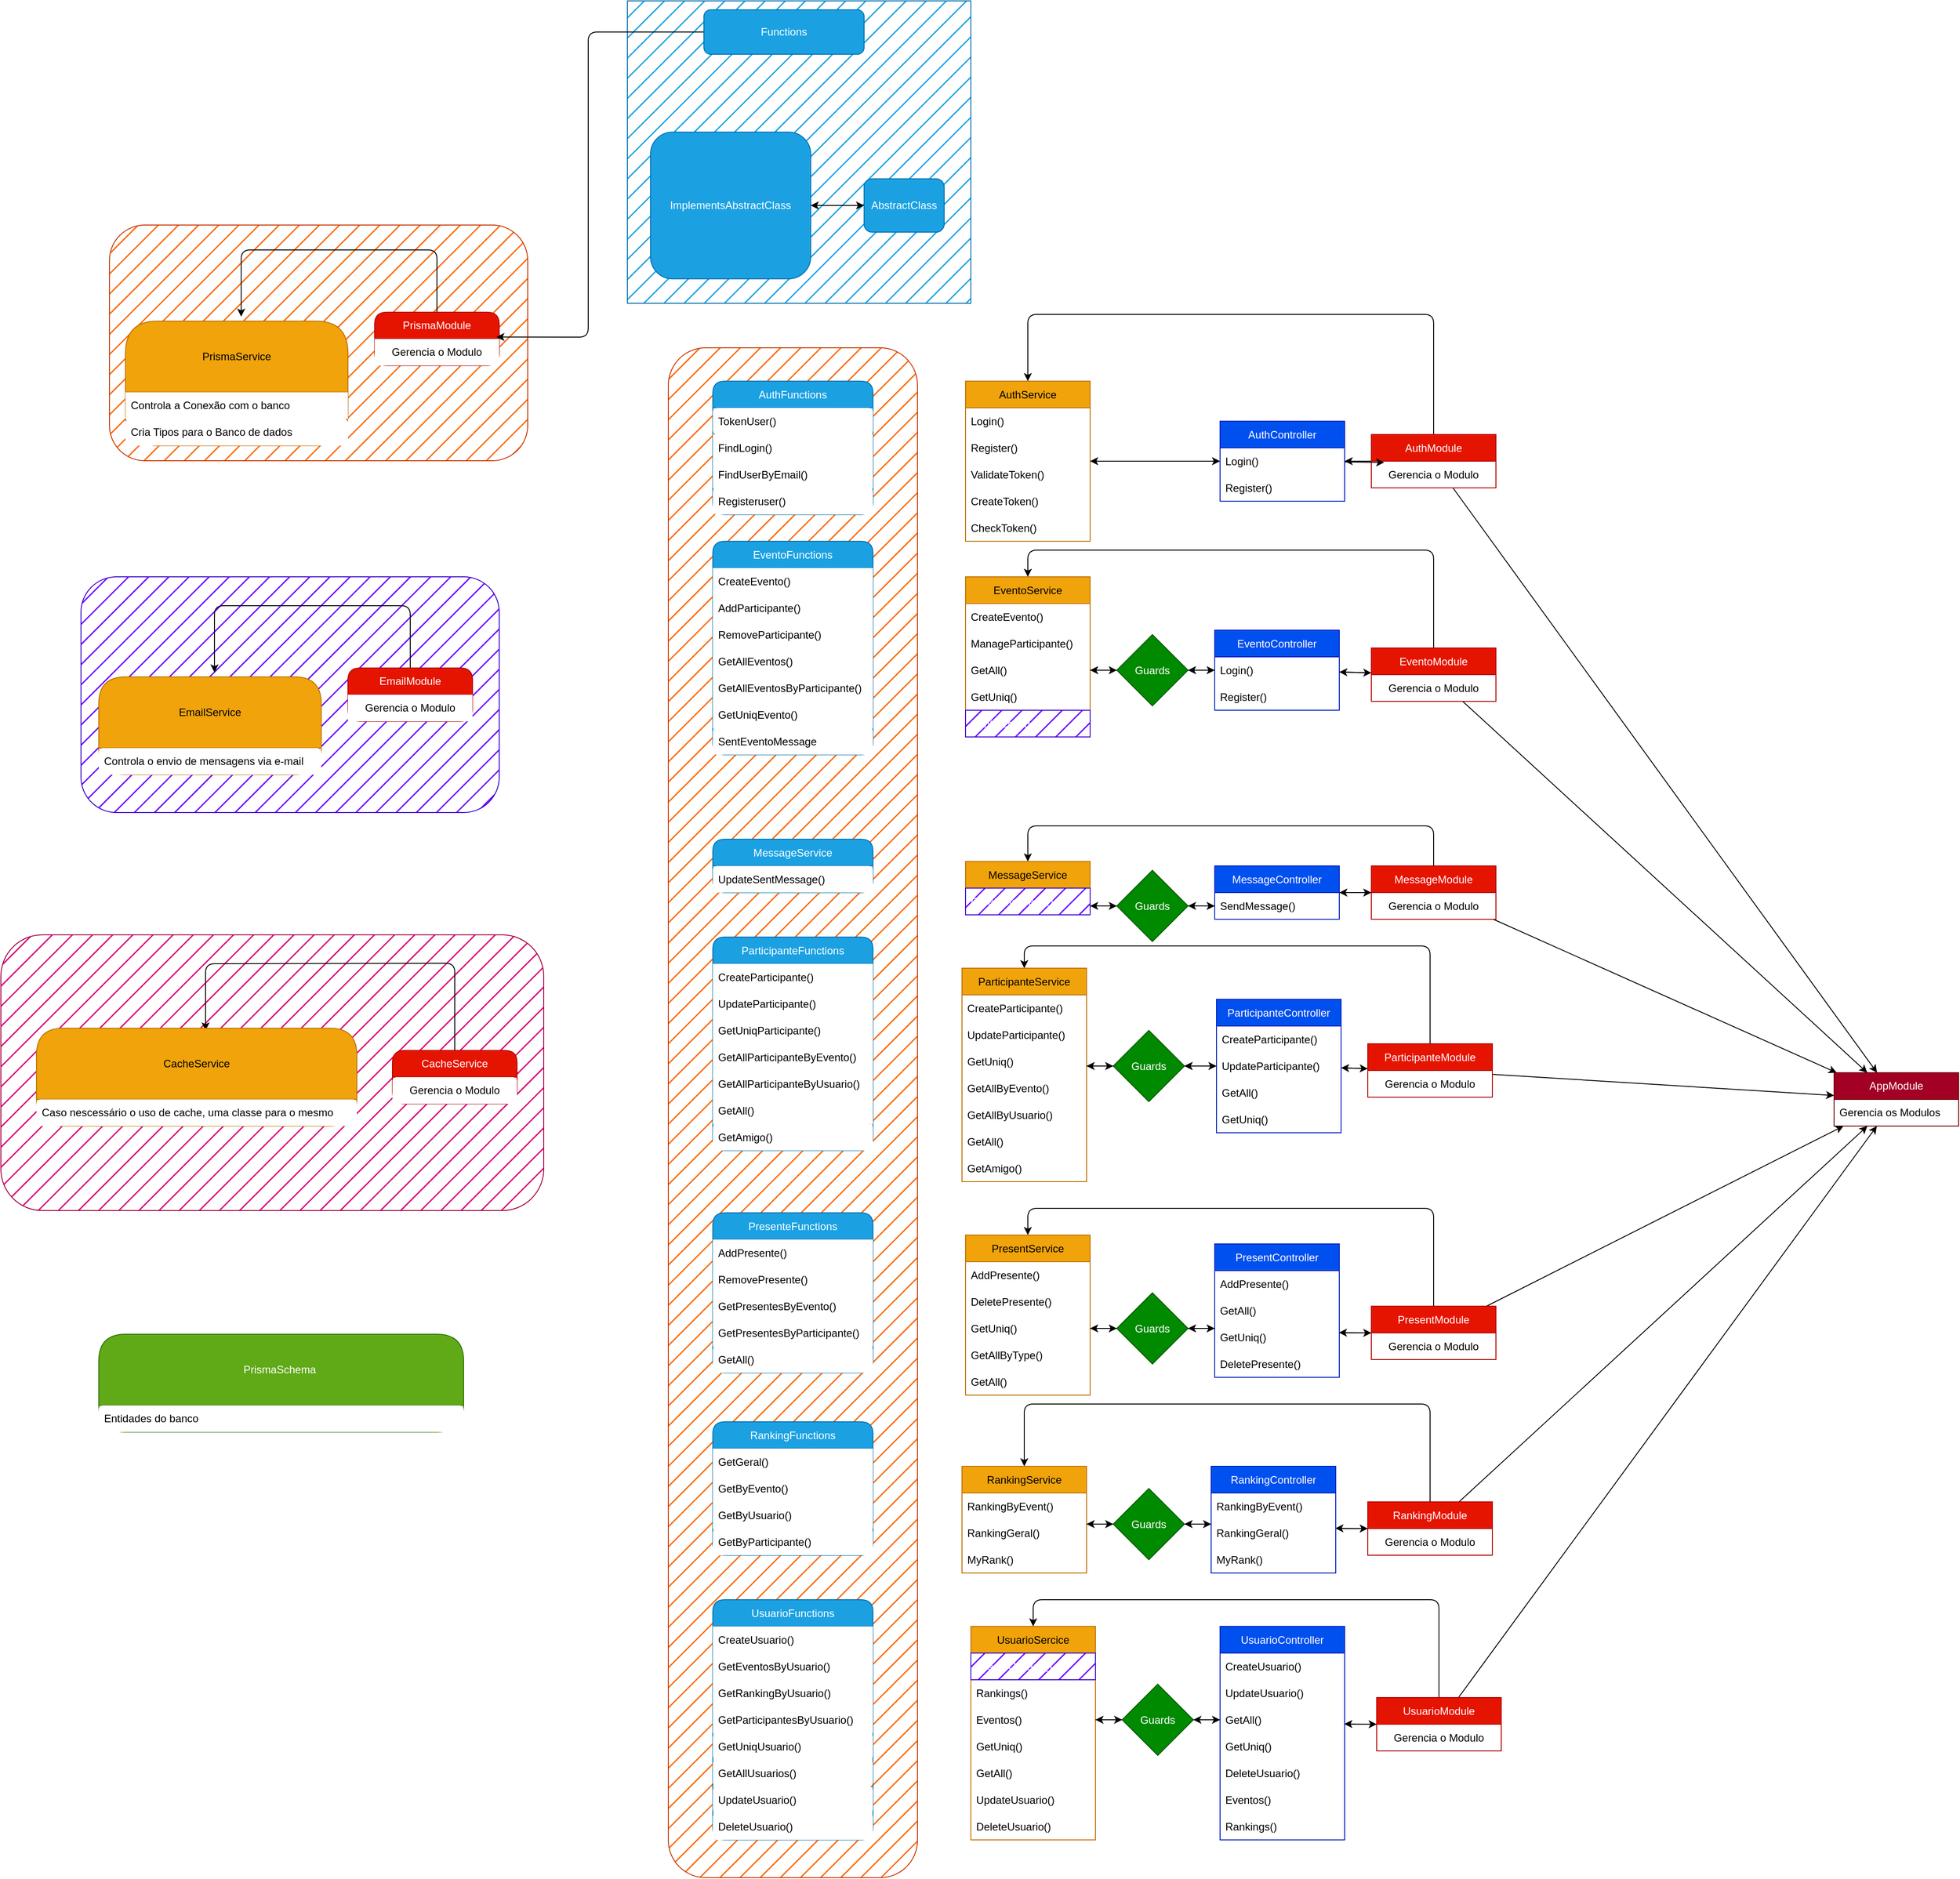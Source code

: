 <mxfile>
    <diagram id="bam6ldP7S8YxgD7mvrWT" name="Página-1">
        <mxGraphModel dx="4101" dy="2060" grid="1" gridSize="10" guides="1" tooltips="1" connect="1" arrows="1" fold="1" page="1" pageScale="1" pageWidth="827" pageHeight="1169" math="0" shadow="0">
            <root>
                <mxCell id="0"/>
                <mxCell id="1" parent="0"/>
                <mxCell id="353" value="" style="rounded=0;whiteSpace=wrap;html=1;fillStyle=hatch;fillColor=#1ba1e2;fontColor=#ffffff;strokeColor=#006EAF;" vertex="1" parent="1">
                    <mxGeometry x="-66" y="200" width="386" height="340" as="geometry"/>
                </mxCell>
                <mxCell id="333" value="" style="rounded=1;whiteSpace=wrap;html=1;fillStyle=hatch;fillColor=#fa6800;fontColor=#000000;strokeColor=#C73500;" vertex="1" parent="1">
                    <mxGeometry x="-648" y="452" width="470" height="265" as="geometry"/>
                </mxCell>
                <mxCell id="332" value="" style="rounded=1;whiteSpace=wrap;html=1;fillStyle=hatch;fillColor=#6a00ff;fontColor=#ffffff;strokeColor=#3700CC;" vertex="1" parent="1">
                    <mxGeometry x="-680" y="847.5" width="470" height="265" as="geometry"/>
                </mxCell>
                <mxCell id="4" value="AppModule" style="swimlane;fontStyle=0;childLayout=stackLayout;horizontal=1;startSize=30;horizontalStack=0;resizeParent=1;resizeParentMax=0;resizeLast=0;collapsible=1;marginBottom=0;whiteSpace=wrap;html=1;fillColor=#a20025;fontColor=#ffffff;strokeColor=#6F0000;" vertex="1" parent="1">
                    <mxGeometry x="1290" y="1405" width="140" height="60" as="geometry"/>
                </mxCell>
                <mxCell id="5" value="Gerencia os Modulos" style="text;strokeColor=none;fillColor=none;align=left;verticalAlign=middle;spacingLeft=4;spacingRight=4;overflow=hidden;points=[[0,0.5],[1,0.5]];portConstraint=eastwest;rotatable=0;whiteSpace=wrap;html=1;" vertex="1" parent="4">
                    <mxGeometry y="30" width="140" height="30" as="geometry"/>
                </mxCell>
                <mxCell id="66" style="edgeStyle=none;html=1;" edge="1" parent="1" source="8" target="20">
                    <mxGeometry relative="1" as="geometry"/>
                </mxCell>
                <mxCell id="68" style="edgeStyle=none;html=1;entryX=0.5;entryY=0;entryDx=0;entryDy=0;" edge="1" parent="1" source="8" target="12">
                    <mxGeometry relative="1" as="geometry">
                        <Array as="points">
                            <mxPoint x="840" y="552.5"/>
                            <mxPoint x="384" y="552.5"/>
                        </Array>
                    </mxGeometry>
                </mxCell>
                <mxCell id="350" style="edgeStyle=none;html=1;" edge="1" parent="1" source="8" target="4">
                    <mxGeometry relative="1" as="geometry"/>
                </mxCell>
                <mxCell id="8" value="AuthModule" style="swimlane;fontStyle=0;childLayout=stackLayout;horizontal=1;startSize=30;horizontalStack=0;resizeParent=1;resizeParentMax=0;resizeLast=0;collapsible=1;marginBottom=0;whiteSpace=wrap;html=1;fillColor=#e51400;fontColor=#ffffff;strokeColor=#B20000;" vertex="1" parent="1">
                    <mxGeometry x="770" y="687.5" width="140" height="60" as="geometry"/>
                </mxCell>
                <mxCell id="10" value="Gerencia o Modulo" style="text;strokeColor=none;fillColor=none;align=center;verticalAlign=middle;spacingLeft=4;spacingRight=4;overflow=hidden;points=[[0,0.5],[1,0.5]];portConstraint=eastwest;rotatable=0;whiteSpace=wrap;html=1;" vertex="1" parent="8">
                    <mxGeometry y="30" width="140" height="30" as="geometry"/>
                </mxCell>
                <mxCell id="125" style="edgeStyle=none;html=1;" edge="1" parent="1" source="12" target="19">
                    <mxGeometry relative="1" as="geometry"/>
                </mxCell>
                <mxCell id="12" value="AuthService" style="swimlane;fontStyle=0;childLayout=stackLayout;horizontal=1;startSize=30;horizontalStack=0;resizeParent=1;resizeParentMax=0;resizeLast=0;collapsible=1;marginBottom=0;whiteSpace=wrap;html=1;fillColor=#f0a30a;fontColor=#000000;strokeColor=#BD7000;" vertex="1" parent="1">
                    <mxGeometry x="314" y="627.5" width="140" height="180" as="geometry"/>
                </mxCell>
                <mxCell id="13" value="Login()" style="text;strokeColor=none;fillColor=none;align=left;verticalAlign=middle;spacingLeft=4;spacingRight=4;overflow=hidden;points=[[0,0.5],[1,0.5]];portConstraint=eastwest;rotatable=0;whiteSpace=wrap;html=1;" vertex="1" parent="12">
                    <mxGeometry y="30" width="140" height="30" as="geometry"/>
                </mxCell>
                <mxCell id="14" value="Register()" style="text;strokeColor=none;fillColor=none;align=left;verticalAlign=middle;spacingLeft=4;spacingRight=4;overflow=hidden;points=[[0,0.5],[1,0.5]];portConstraint=eastwest;rotatable=0;whiteSpace=wrap;html=1;" vertex="1" parent="12">
                    <mxGeometry y="60" width="140" height="30" as="geometry"/>
                </mxCell>
                <mxCell id="32" value="ValidateToken()" style="text;strokeColor=none;fillColor=none;align=left;verticalAlign=middle;spacingLeft=4;spacingRight=4;overflow=hidden;points=[[0,0.5],[1,0.5]];portConstraint=eastwest;rotatable=0;whiteSpace=wrap;html=1;" vertex="1" parent="12">
                    <mxGeometry y="90" width="140" height="30" as="geometry"/>
                </mxCell>
                <mxCell id="33" value="CreateToken()" style="text;strokeColor=none;fillColor=none;align=left;verticalAlign=middle;spacingLeft=4;spacingRight=4;overflow=hidden;points=[[0,0.5],[1,0.5]];portConstraint=eastwest;rotatable=0;whiteSpace=wrap;html=1;" vertex="1" parent="12">
                    <mxGeometry y="120" width="140" height="30" as="geometry"/>
                </mxCell>
                <mxCell id="15" value="CheckToken()" style="text;strokeColor=none;fillColor=none;align=left;verticalAlign=middle;spacingLeft=4;spacingRight=4;overflow=hidden;points=[[0,0.5],[1,0.5]];portConstraint=eastwest;rotatable=0;whiteSpace=wrap;html=1;" vertex="1" parent="12">
                    <mxGeometry y="150" width="140" height="30" as="geometry"/>
                </mxCell>
                <mxCell id="124" style="edgeStyle=none;html=1;" edge="1" parent="1" source="19" target="12">
                    <mxGeometry relative="1" as="geometry"/>
                </mxCell>
                <mxCell id="19" value="AuthController" style="swimlane;fontStyle=0;childLayout=stackLayout;horizontal=1;startSize=30;horizontalStack=0;resizeParent=1;resizeParentMax=0;resizeLast=0;collapsible=1;marginBottom=0;whiteSpace=wrap;html=1;fillColor=#0050ef;fontColor=#ffffff;strokeColor=#001DBC;" vertex="1" parent="1">
                    <mxGeometry x="600" y="672.5" width="140" height="90" as="geometry"/>
                </mxCell>
                <mxCell id="20" value="Login()" style="text;strokeColor=none;fillColor=none;align=left;verticalAlign=middle;spacingLeft=4;spacingRight=4;overflow=hidden;points=[[0,0.5],[1,0.5]];portConstraint=eastwest;rotatable=0;whiteSpace=wrap;html=1;" vertex="1" parent="19">
                    <mxGeometry y="30" width="140" height="30" as="geometry"/>
                </mxCell>
                <mxCell id="21" value="Register()" style="text;strokeColor=none;fillColor=none;align=left;verticalAlign=middle;spacingLeft=4;spacingRight=4;overflow=hidden;points=[[0,0.5],[1,0.5]];portConstraint=eastwest;rotatable=0;whiteSpace=wrap;html=1;" vertex="1" parent="19">
                    <mxGeometry y="60" width="140" height="30" as="geometry"/>
                </mxCell>
                <mxCell id="70" style="edgeStyle=none;html=1;entryX=0.5;entryY=0;entryDx=0;entryDy=0;" edge="1" parent="1" source="41" target="43">
                    <mxGeometry relative="1" as="geometry">
                        <Array as="points">
                            <mxPoint x="840" y="817.5"/>
                            <mxPoint x="640" y="817.5"/>
                            <mxPoint x="384" y="817.5"/>
                        </Array>
                    </mxGeometry>
                </mxCell>
                <mxCell id="103" style="edgeStyle=none;html=1;" edge="1" parent="1" source="41" target="49">
                    <mxGeometry relative="1" as="geometry"/>
                </mxCell>
                <mxCell id="349" style="edgeStyle=none;html=1;" edge="1" parent="1" source="41" target="4">
                    <mxGeometry relative="1" as="geometry"/>
                </mxCell>
                <mxCell id="41" value="EventoModule" style="swimlane;fontStyle=0;childLayout=stackLayout;horizontal=1;startSize=30;horizontalStack=0;resizeParent=1;resizeParentMax=0;resizeLast=0;collapsible=1;marginBottom=0;whiteSpace=wrap;html=1;fillColor=#e51400;fontColor=#ffffff;strokeColor=#B20000;" vertex="1" parent="1">
                    <mxGeometry x="770" y="927.5" width="140" height="60" as="geometry"/>
                </mxCell>
                <mxCell id="42" value="Gerencia o Modulo" style="text;strokeColor=none;fillColor=none;align=center;verticalAlign=middle;spacingLeft=4;spacingRight=4;overflow=hidden;points=[[0,0.5],[1,0.5]];portConstraint=eastwest;rotatable=0;whiteSpace=wrap;html=1;" vertex="1" parent="41">
                    <mxGeometry y="30" width="140" height="30" as="geometry"/>
                </mxCell>
                <mxCell id="43" value="EventoService" style="swimlane;fontStyle=0;childLayout=stackLayout;horizontal=1;startSize=30;horizontalStack=0;resizeParent=1;resizeParentMax=0;resizeLast=0;collapsible=1;marginBottom=0;whiteSpace=wrap;html=1;fillColor=#f0a30a;fontColor=#000000;strokeColor=#BD7000;" vertex="1" parent="1">
                    <mxGeometry x="314" y="847.5" width="140" height="180" as="geometry"/>
                </mxCell>
                <mxCell id="44" value="CreateEvento()" style="text;strokeColor=none;fillColor=none;align=left;verticalAlign=middle;spacingLeft=4;spacingRight=4;overflow=hidden;points=[[0,0.5],[1,0.5]];portConstraint=eastwest;rotatable=0;whiteSpace=wrap;html=1;" vertex="1" parent="43">
                    <mxGeometry y="30" width="140" height="30" as="geometry"/>
                </mxCell>
                <mxCell id="45" value="ManageParticipante()" style="text;strokeColor=none;fillColor=none;align=left;verticalAlign=middle;spacingLeft=4;spacingRight=4;overflow=hidden;points=[[0,0.5],[1,0.5]];portConstraint=eastwest;rotatable=0;whiteSpace=wrap;html=1;" vertex="1" parent="43">
                    <mxGeometry y="60" width="140" height="30" as="geometry"/>
                </mxCell>
                <mxCell id="129" value="GetAll()" style="text;strokeColor=none;fillColor=none;align=left;verticalAlign=middle;spacingLeft=4;spacingRight=4;overflow=hidden;points=[[0,0.5],[1,0.5]];portConstraint=eastwest;rotatable=0;whiteSpace=wrap;html=1;" vertex="1" parent="43">
                    <mxGeometry y="90" width="140" height="30" as="geometry"/>
                </mxCell>
                <mxCell id="128" value="GetUniq()" style="text;strokeColor=none;fillColor=none;align=left;verticalAlign=middle;spacingLeft=4;spacingRight=4;overflow=hidden;points=[[0,0.5],[1,0.5]];portConstraint=eastwest;rotatable=0;whiteSpace=wrap;html=1;" vertex="1" parent="43">
                    <mxGeometry y="120" width="140" height="30" as="geometry"/>
                </mxCell>
                <mxCell id="47" value="SentMessage()" style="text;strokeColor=#3700CC;fillColor=#6a00ff;align=left;verticalAlign=middle;spacingLeft=4;spacingRight=4;overflow=hidden;points=[[0,0.5],[1,0.5]];portConstraint=eastwest;rotatable=0;whiteSpace=wrap;html=1;fontColor=#ffffff;fillStyle=hatch;" vertex="1" parent="43">
                    <mxGeometry y="150" width="140" height="30" as="geometry"/>
                </mxCell>
                <mxCell id="49" value="EventoController" style="swimlane;fontStyle=0;childLayout=stackLayout;horizontal=1;startSize=30;horizontalStack=0;resizeParent=1;resizeParentMax=0;resizeLast=0;collapsible=1;marginBottom=0;whiteSpace=wrap;html=1;fillColor=#0050ef;fontColor=#ffffff;strokeColor=#001DBC;" vertex="1" parent="1">
                    <mxGeometry x="594" y="907.5" width="140" height="90" as="geometry"/>
                </mxCell>
                <mxCell id="50" value="Login()" style="text;strokeColor=none;fillColor=none;align=left;verticalAlign=middle;spacingLeft=4;spacingRight=4;overflow=hidden;points=[[0,0.5],[1,0.5]];portConstraint=eastwest;rotatable=0;whiteSpace=wrap;html=1;" vertex="1" parent="49">
                    <mxGeometry y="30" width="140" height="30" as="geometry"/>
                </mxCell>
                <mxCell id="51" value="Register()" style="text;strokeColor=none;fillColor=none;align=left;verticalAlign=middle;spacingLeft=4;spacingRight=4;overflow=hidden;points=[[0,0.5],[1,0.5]];portConstraint=eastwest;rotatable=0;whiteSpace=wrap;html=1;" vertex="1" parent="49">
                    <mxGeometry y="60" width="140" height="30" as="geometry"/>
                </mxCell>
                <mxCell id="60" style="edgeStyle=none;html=1;entryX=0;entryY=0.5;entryDx=0;entryDy=0;" edge="1" parent="1" source="55" target="50">
                    <mxGeometry relative="1" as="geometry"/>
                </mxCell>
                <mxCell id="62" style="edgeStyle=none;html=1;" edge="1" parent="1" source="55">
                    <mxGeometry relative="1" as="geometry">
                        <mxPoint x="454.0" y="952.5" as="targetPoint"/>
                    </mxGeometry>
                </mxCell>
                <mxCell id="55" value="Guards" style="rhombus;whiteSpace=wrap;html=1;fillColor=#008a00;fontColor=#ffffff;strokeColor=#005700;" vertex="1" parent="1">
                    <mxGeometry x="484" y="912.5" width="80" height="80" as="geometry"/>
                </mxCell>
                <mxCell id="56" style="edgeStyle=none;html=1;exitX=0;exitY=0.5;exitDx=0;exitDy=0;" edge="1" parent="1" source="50" target="55">
                    <mxGeometry relative="1" as="geometry"/>
                </mxCell>
                <mxCell id="61" style="edgeStyle=none;html=1;" edge="1" parent="1" target="55">
                    <mxGeometry relative="1" as="geometry">
                        <mxPoint x="454.0" y="952.5" as="sourcePoint"/>
                    </mxGeometry>
                </mxCell>
                <mxCell id="67" style="edgeStyle=none;html=1;entryX=0.103;entryY=0.048;entryDx=0;entryDy=0;entryPerimeter=0;" edge="1" parent="1" source="20" target="10">
                    <mxGeometry relative="1" as="geometry"/>
                </mxCell>
                <mxCell id="85" style="edgeStyle=none;html=1;entryX=0.5;entryY=0;entryDx=0;entryDy=0;" edge="1" parent="1" source="86" target="88">
                    <mxGeometry relative="1" as="geometry">
                        <Array as="points">
                            <mxPoint x="840" y="1127.5"/>
                            <mxPoint x="384" y="1127.5"/>
                        </Array>
                    </mxGeometry>
                </mxCell>
                <mxCell id="104" style="edgeStyle=none;html=1;" edge="1" parent="1" source="86" target="93">
                    <mxGeometry relative="1" as="geometry"/>
                </mxCell>
                <mxCell id="343" style="edgeStyle=none;html=1;" edge="1" parent="1" source="86" target="4">
                    <mxGeometry relative="1" as="geometry"/>
                </mxCell>
                <mxCell id="86" value="MessageModule" style="swimlane;fontStyle=0;childLayout=stackLayout;horizontal=1;startSize=30;horizontalStack=0;resizeParent=1;resizeParentMax=0;resizeLast=0;collapsible=1;marginBottom=0;whiteSpace=wrap;html=1;fillColor=#e51400;fontColor=#ffffff;strokeColor=#B20000;" vertex="1" parent="1">
                    <mxGeometry x="770" y="1172.5" width="140" height="60" as="geometry"/>
                </mxCell>
                <mxCell id="87" value="Gerencia o Modulo" style="text;strokeColor=none;fillColor=none;align=center;verticalAlign=middle;spacingLeft=4;spacingRight=4;overflow=hidden;points=[[0,0.5],[1,0.5]];portConstraint=eastwest;rotatable=0;whiteSpace=wrap;html=1;" vertex="1" parent="86">
                    <mxGeometry y="30" width="140" height="30" as="geometry"/>
                </mxCell>
                <mxCell id="88" value="MessageService" style="swimlane;fontStyle=0;childLayout=stackLayout;horizontal=1;startSize=30;horizontalStack=0;resizeParent=1;resizeParentMax=0;resizeLast=0;collapsible=1;marginBottom=0;whiteSpace=wrap;html=1;fillColor=#f0a30a;fontColor=#000000;strokeColor=#BD7000;" vertex="1" parent="1">
                    <mxGeometry x="314" y="1167.5" width="140" height="60" as="geometry"/>
                </mxCell>
                <mxCell id="89" value="CreateMessage()" style="text;strokeColor=#3700CC;fillColor=#6a00ff;align=left;verticalAlign=middle;spacingLeft=4;spacingRight=4;overflow=hidden;points=[[0,0.5],[1,0.5]];portConstraint=eastwest;rotatable=0;whiteSpace=wrap;html=1;fontColor=#ffffff;fillStyle=hatch;" vertex="1" parent="88">
                    <mxGeometry y="30" width="140" height="30" as="geometry"/>
                </mxCell>
                <mxCell id="105" style="edgeStyle=none;html=1;" edge="1" parent="1" source="93" target="86">
                    <mxGeometry relative="1" as="geometry"/>
                </mxCell>
                <mxCell id="93" value="MessageController" style="swimlane;fontStyle=0;childLayout=stackLayout;horizontal=1;startSize=30;horizontalStack=0;resizeParent=1;resizeParentMax=0;resizeLast=0;collapsible=1;marginBottom=0;whiteSpace=wrap;html=1;fillColor=#0050ef;fontColor=#ffffff;strokeColor=#001DBC;" vertex="1" parent="1">
                    <mxGeometry x="594" y="1172.5" width="140" height="60" as="geometry"/>
                </mxCell>
                <mxCell id="94" value="SendMessage()" style="text;strokeColor=none;fillColor=none;align=left;verticalAlign=middle;spacingLeft=4;spacingRight=4;overflow=hidden;points=[[0,0.5],[1,0.5]];portConstraint=eastwest;rotatable=0;whiteSpace=wrap;html=1;" vertex="1" parent="93">
                    <mxGeometry y="30" width="140" height="30" as="geometry"/>
                </mxCell>
                <mxCell id="96" style="edgeStyle=none;html=1;entryX=0;entryY=0.5;entryDx=0;entryDy=0;" edge="1" parent="1" source="98" target="94">
                    <mxGeometry relative="1" as="geometry"/>
                </mxCell>
                <mxCell id="97" style="edgeStyle=none;html=1;" edge="1" parent="1" source="98">
                    <mxGeometry relative="1" as="geometry">
                        <mxPoint x="454.0" y="1217.5" as="targetPoint"/>
                    </mxGeometry>
                </mxCell>
                <mxCell id="98" value="Guards" style="rhombus;whiteSpace=wrap;html=1;fillColor=#008a00;fontColor=#ffffff;strokeColor=#005700;" vertex="1" parent="1">
                    <mxGeometry x="484" y="1177.5" width="80" height="80" as="geometry"/>
                </mxCell>
                <mxCell id="99" style="edgeStyle=none;html=1;exitX=0;exitY=0.5;exitDx=0;exitDy=0;" edge="1" parent="1" source="94" target="98">
                    <mxGeometry relative="1" as="geometry"/>
                </mxCell>
                <mxCell id="100" style="edgeStyle=none;html=1;" edge="1" parent="1" target="98">
                    <mxGeometry relative="1" as="geometry">
                        <mxPoint x="454.0" y="1217.5" as="sourcePoint"/>
                    </mxGeometry>
                </mxCell>
                <mxCell id="102" style="edgeStyle=none;html=1;" edge="1" parent="1" source="50" target="41">
                    <mxGeometry relative="1" as="geometry"/>
                </mxCell>
                <mxCell id="106" style="edgeStyle=none;html=1;entryX=0.5;entryY=0;entryDx=0;entryDy=0;" edge="1" parent="1" source="108" target="110">
                    <mxGeometry relative="1" as="geometry">
                        <Array as="points">
                            <mxPoint x="836" y="1262.5"/>
                            <mxPoint x="636" y="1262.5"/>
                            <mxPoint x="380" y="1262.5"/>
                        </Array>
                    </mxGeometry>
                </mxCell>
                <mxCell id="107" style="edgeStyle=none;html=1;" edge="1" parent="1" source="108" target="115">
                    <mxGeometry relative="1" as="geometry"/>
                </mxCell>
                <mxCell id="344" style="edgeStyle=none;html=1;" edge="1" parent="1" source="108" target="4">
                    <mxGeometry relative="1" as="geometry"/>
                </mxCell>
                <mxCell id="108" value="ParticipanteModule" style="swimlane;fontStyle=0;childLayout=stackLayout;horizontal=1;startSize=30;horizontalStack=0;resizeParent=1;resizeParentMax=0;resizeLast=0;collapsible=1;marginBottom=0;whiteSpace=wrap;html=1;fillColor=#e51400;fontColor=#ffffff;strokeColor=#B20000;" vertex="1" parent="1">
                    <mxGeometry x="766" y="1372.5" width="140" height="60" as="geometry"/>
                </mxCell>
                <mxCell id="109" value="Gerencia o Modulo" style="text;strokeColor=none;fillColor=none;align=center;verticalAlign=middle;spacingLeft=4;spacingRight=4;overflow=hidden;points=[[0,0.5],[1,0.5]];portConstraint=eastwest;rotatable=0;whiteSpace=wrap;html=1;" vertex="1" parent="108">
                    <mxGeometry y="30" width="140" height="30" as="geometry"/>
                </mxCell>
                <mxCell id="110" value="ParticipanteService" style="swimlane;fontStyle=0;childLayout=stackLayout;horizontal=1;startSize=30;horizontalStack=0;resizeParent=1;resizeParentMax=0;resizeLast=0;collapsible=1;marginBottom=0;whiteSpace=wrap;html=1;fillColor=#f0a30a;fontColor=#000000;strokeColor=#BD7000;" vertex="1" parent="1">
                    <mxGeometry x="310" y="1287.5" width="140" height="240" as="geometry"/>
                </mxCell>
                <mxCell id="111" value="CreateParticipante()" style="text;strokeColor=none;fillColor=none;align=left;verticalAlign=middle;spacingLeft=4;spacingRight=4;overflow=hidden;points=[[0,0.5],[1,0.5]];portConstraint=eastwest;rotatable=0;whiteSpace=wrap;html=1;" vertex="1" parent="110">
                    <mxGeometry y="30" width="140" height="30" as="geometry"/>
                </mxCell>
                <mxCell id="112" value="UpdateParticipante()" style="text;strokeColor=none;fillColor=none;align=left;verticalAlign=middle;spacingLeft=4;spacingRight=4;overflow=hidden;points=[[0,0.5],[1,0.5]];portConstraint=eastwest;rotatable=0;whiteSpace=wrap;html=1;" vertex="1" parent="110">
                    <mxGeometry y="60" width="140" height="30" as="geometry"/>
                </mxCell>
                <mxCell id="126" value="GetUniq()" style="text;strokeColor=none;fillColor=none;align=left;verticalAlign=middle;spacingLeft=4;spacingRight=4;overflow=hidden;points=[[0,0.5],[1,0.5]];portConstraint=eastwest;rotatable=0;whiteSpace=wrap;html=1;" vertex="1" parent="110">
                    <mxGeometry y="90" width="140" height="30" as="geometry"/>
                </mxCell>
                <mxCell id="299" value="GetAllByEvento()" style="text;strokeColor=none;fillColor=none;align=left;verticalAlign=middle;spacingLeft=4;spacingRight=4;overflow=hidden;points=[[0,0.5],[1,0.5]];portConstraint=eastwest;rotatable=0;whiteSpace=wrap;html=1;" vertex="1" parent="110">
                    <mxGeometry y="120" width="140" height="30" as="geometry"/>
                </mxCell>
                <mxCell id="114" value="GetAllByUsuario()" style="text;strokeColor=none;fillColor=none;align=left;verticalAlign=middle;spacingLeft=4;spacingRight=4;overflow=hidden;points=[[0,0.5],[1,0.5]];portConstraint=eastwest;rotatable=0;whiteSpace=wrap;html=1;" vertex="1" parent="110">
                    <mxGeometry y="150" width="140" height="30" as="geometry"/>
                </mxCell>
                <mxCell id="298" value="GetAll()" style="text;strokeColor=none;fillColor=none;align=left;verticalAlign=middle;spacingLeft=4;spacingRight=4;overflow=hidden;points=[[0,0.5],[1,0.5]];portConstraint=eastwest;rotatable=0;whiteSpace=wrap;html=1;" vertex="1" parent="110">
                    <mxGeometry y="180" width="140" height="30" as="geometry"/>
                </mxCell>
                <mxCell id="335" value="GetAmigo()" style="text;strokeColor=none;fillColor=none;align=left;verticalAlign=middle;spacingLeft=4;spacingRight=4;overflow=hidden;points=[[0,0.5],[1,0.5]];portConstraint=eastwest;rotatable=0;whiteSpace=wrap;html=1;" vertex="1" parent="110">
                    <mxGeometry y="210" width="140" height="30" as="geometry"/>
                </mxCell>
                <mxCell id="154" style="edgeStyle=none;html=1;" edge="1" parent="1" source="115" target="108">
                    <mxGeometry relative="1" as="geometry"/>
                </mxCell>
                <mxCell id="155" value="" style="edgeStyle=none;html=1;" edge="1" parent="1" source="115" target="120">
                    <mxGeometry relative="1" as="geometry"/>
                </mxCell>
                <mxCell id="156" style="edgeStyle=none;html=1;" edge="1" parent="1" source="115" target="120">
                    <mxGeometry relative="1" as="geometry"/>
                </mxCell>
                <mxCell id="115" value="ParticipanteController" style="swimlane;fontStyle=0;childLayout=stackLayout;horizontal=1;startSize=30;horizontalStack=0;resizeParent=1;resizeParentMax=0;resizeLast=0;collapsible=1;marginBottom=0;whiteSpace=wrap;html=1;fillColor=#0050ef;fontColor=#ffffff;strokeColor=#001DBC;" vertex="1" parent="1">
                    <mxGeometry x="596" y="1322.5" width="140" height="150" as="geometry"/>
                </mxCell>
                <mxCell id="116" value="CreateParticipante()" style="text;strokeColor=none;fillColor=none;align=left;verticalAlign=middle;spacingLeft=4;spacingRight=4;overflow=hidden;points=[[0,0.5],[1,0.5]];portConstraint=eastwest;rotatable=0;whiteSpace=wrap;html=1;" vertex="1" parent="115">
                    <mxGeometry y="30" width="140" height="30" as="geometry"/>
                </mxCell>
                <mxCell id="149" value="UpdateParticipante()" style="text;strokeColor=none;fillColor=none;align=left;verticalAlign=middle;spacingLeft=4;spacingRight=4;overflow=hidden;points=[[0,0.5],[1,0.5]];portConstraint=eastwest;rotatable=0;whiteSpace=wrap;html=1;" vertex="1" parent="115">
                    <mxGeometry y="60" width="140" height="30" as="geometry"/>
                </mxCell>
                <mxCell id="151" value="GetAll()" style="text;strokeColor=none;fillColor=none;align=left;verticalAlign=middle;spacingLeft=4;spacingRight=4;overflow=hidden;points=[[0,0.5],[1,0.5]];portConstraint=eastwest;rotatable=0;whiteSpace=wrap;html=1;" vertex="1" parent="115">
                    <mxGeometry y="90" width="140" height="30" as="geometry"/>
                </mxCell>
                <mxCell id="150" value="GetUniq()" style="text;strokeColor=none;fillColor=none;align=left;verticalAlign=middle;spacingLeft=4;spacingRight=4;overflow=hidden;points=[[0,0.5],[1,0.5]];portConstraint=eastwest;rotatable=0;whiteSpace=wrap;html=1;" vertex="1" parent="115">
                    <mxGeometry y="120" width="140" height="30" as="geometry"/>
                </mxCell>
                <mxCell id="119" style="edgeStyle=none;html=1;" edge="1" parent="1" source="120">
                    <mxGeometry relative="1" as="geometry">
                        <mxPoint x="450" y="1397.5" as="targetPoint"/>
                    </mxGeometry>
                </mxCell>
                <mxCell id="153" style="edgeStyle=none;html=1;" edge="1" parent="1" source="120" target="115">
                    <mxGeometry relative="1" as="geometry"/>
                </mxCell>
                <mxCell id="120" value="Guards" style="rhombus;whiteSpace=wrap;html=1;fillColor=#008a00;fontColor=#ffffff;strokeColor=#005700;" vertex="1" parent="1">
                    <mxGeometry x="480" y="1357.5" width="80" height="80" as="geometry"/>
                </mxCell>
                <mxCell id="122" style="edgeStyle=none;html=1;" edge="1" parent="1" target="120">
                    <mxGeometry relative="1" as="geometry">
                        <mxPoint x="450" y="1397.5" as="sourcePoint"/>
                    </mxGeometry>
                </mxCell>
                <mxCell id="131" style="edgeStyle=none;html=1;entryX=0.5;entryY=0;entryDx=0;entryDy=0;" edge="1" parent="1" source="133" target="135">
                    <mxGeometry relative="1" as="geometry">
                        <Array as="points">
                            <mxPoint x="840" y="1557.5"/>
                            <mxPoint x="640" y="1557.5"/>
                            <mxPoint x="384" y="1557.5"/>
                        </Array>
                    </mxGeometry>
                </mxCell>
                <mxCell id="162" style="edgeStyle=none;html=1;exitX=0;exitY=0.5;exitDx=0;exitDy=0;entryX=0.997;entryY=0.324;entryDx=0;entryDy=0;entryPerimeter=0;" edge="1" parent="1" source="133" target="159">
                    <mxGeometry relative="1" as="geometry">
                        <mxPoint x="740" y="1697.5" as="targetPoint"/>
                        <Array as="points"/>
                    </mxGeometry>
                </mxCell>
                <mxCell id="345" style="edgeStyle=none;html=1;" edge="1" parent="1" source="133" target="4">
                    <mxGeometry relative="1" as="geometry"/>
                </mxCell>
                <mxCell id="133" value="PresentModule" style="swimlane;fontStyle=0;childLayout=stackLayout;horizontal=1;startSize=30;horizontalStack=0;resizeParent=1;resizeParentMax=0;resizeLast=0;collapsible=1;marginBottom=0;whiteSpace=wrap;html=1;fillColor=#e51400;fontColor=#ffffff;strokeColor=#B20000;" vertex="1" parent="1">
                    <mxGeometry x="770" y="1667.5" width="140" height="60" as="geometry"/>
                </mxCell>
                <mxCell id="134" value="Gerencia o Modulo" style="text;strokeColor=none;fillColor=none;align=center;verticalAlign=middle;spacingLeft=4;spacingRight=4;overflow=hidden;points=[[0,0.5],[1,0.5]];portConstraint=eastwest;rotatable=0;whiteSpace=wrap;html=1;" vertex="1" parent="133">
                    <mxGeometry y="30" width="140" height="30" as="geometry"/>
                </mxCell>
                <mxCell id="135" value="PresentService" style="swimlane;fontStyle=0;childLayout=stackLayout;horizontal=1;startSize=30;horizontalStack=0;resizeParent=1;resizeParentMax=0;resizeLast=0;collapsible=1;marginBottom=0;whiteSpace=wrap;html=1;fillColor=#f0a30a;fontColor=#000000;strokeColor=#BD7000;" vertex="1" parent="1">
                    <mxGeometry x="314" y="1587.5" width="140" height="180" as="geometry"/>
                </mxCell>
                <mxCell id="136" value="AddPresente()" style="text;strokeColor=none;fillColor=none;align=left;verticalAlign=middle;spacingLeft=4;spacingRight=4;overflow=hidden;points=[[0,0.5],[1,0.5]];portConstraint=eastwest;rotatable=0;whiteSpace=wrap;html=1;" vertex="1" parent="135">
                    <mxGeometry y="30" width="140" height="30" as="geometry"/>
                </mxCell>
                <mxCell id="137" value="DeletePresente()" style="text;strokeColor=none;fillColor=none;align=left;verticalAlign=middle;spacingLeft=4;spacingRight=4;overflow=hidden;points=[[0,0.5],[1,0.5]];portConstraint=eastwest;rotatable=0;whiteSpace=wrap;html=1;" vertex="1" parent="135">
                    <mxGeometry y="60" width="140" height="30" as="geometry"/>
                </mxCell>
                <mxCell id="138" value="GetUniq()" style="text;strokeColor=none;fillColor=none;align=left;verticalAlign=middle;spacingLeft=4;spacingRight=4;overflow=hidden;points=[[0,0.5],[1,0.5]];portConstraint=eastwest;rotatable=0;whiteSpace=wrap;html=1;" vertex="1" parent="135">
                    <mxGeometry y="90" width="140" height="30" as="geometry"/>
                </mxCell>
                <mxCell id="308" value="GetAllByType()" style="text;strokeColor=none;fillColor=none;align=left;verticalAlign=middle;spacingLeft=4;spacingRight=4;overflow=hidden;points=[[0,0.5],[1,0.5]];portConstraint=eastwest;rotatable=0;whiteSpace=wrap;html=1;" vertex="1" parent="135">
                    <mxGeometry y="120" width="140" height="30" as="geometry"/>
                </mxCell>
                <mxCell id="139" value="GetAll()" style="text;strokeColor=none;fillColor=none;align=left;verticalAlign=middle;spacingLeft=4;spacingRight=4;overflow=hidden;points=[[0,0.5],[1,0.5]];portConstraint=eastwest;rotatable=0;whiteSpace=wrap;html=1;" vertex="1" parent="135">
                    <mxGeometry y="150" width="140" height="30" as="geometry"/>
                </mxCell>
                <mxCell id="140" value="PresentController" style="swimlane;fontStyle=0;childLayout=stackLayout;horizontal=1;startSize=30;horizontalStack=0;resizeParent=1;resizeParentMax=0;resizeLast=0;collapsible=1;marginBottom=0;whiteSpace=wrap;html=1;fillColor=#0050ef;fontColor=#ffffff;strokeColor=#001DBC;" vertex="1" parent="1">
                    <mxGeometry x="594" y="1597.5" width="140" height="150" as="geometry"/>
                </mxCell>
                <mxCell id="157" value="AddPresente()" style="text;strokeColor=none;fillColor=none;align=left;verticalAlign=middle;spacingLeft=4;spacingRight=4;overflow=hidden;points=[[0,0.5],[1,0.5]];portConstraint=eastwest;rotatable=0;whiteSpace=wrap;html=1;" vertex="1" parent="140">
                    <mxGeometry y="30" width="140" height="30" as="geometry"/>
                </mxCell>
                <mxCell id="160" value="GetAll()" style="text;strokeColor=none;fillColor=none;align=left;verticalAlign=middle;spacingLeft=4;spacingRight=4;overflow=hidden;points=[[0,0.5],[1,0.5]];portConstraint=eastwest;rotatable=0;whiteSpace=wrap;html=1;" vertex="1" parent="140">
                    <mxGeometry y="60" width="140" height="30" as="geometry"/>
                </mxCell>
                <mxCell id="159" value="GetUniq()" style="text;strokeColor=none;fillColor=none;align=left;verticalAlign=middle;spacingLeft=4;spacingRight=4;overflow=hidden;points=[[0,0.5],[1,0.5]];portConstraint=eastwest;rotatable=0;whiteSpace=wrap;html=1;" vertex="1" parent="140">
                    <mxGeometry y="90" width="140" height="30" as="geometry"/>
                </mxCell>
                <mxCell id="158" value="DeletePresente()" style="text;strokeColor=none;fillColor=none;align=left;verticalAlign=middle;spacingLeft=4;spacingRight=4;overflow=hidden;points=[[0,0.5],[1,0.5]];portConstraint=eastwest;rotatable=0;whiteSpace=wrap;html=1;" vertex="1" parent="140">
                    <mxGeometry y="120" width="140" height="30" as="geometry"/>
                </mxCell>
                <mxCell id="143" style="edgeStyle=none;html=1;entryX=0;entryY=0.5;entryDx=0;entryDy=0;" edge="1" parent="1" source="145">
                    <mxGeometry relative="1" as="geometry">
                        <mxPoint x="594" y="1692.5" as="targetPoint"/>
                    </mxGeometry>
                </mxCell>
                <mxCell id="144" style="edgeStyle=none;html=1;" edge="1" parent="1" source="145">
                    <mxGeometry relative="1" as="geometry">
                        <mxPoint x="454" y="1692.5" as="targetPoint"/>
                    </mxGeometry>
                </mxCell>
                <mxCell id="145" value="Guards" style="rhombus;whiteSpace=wrap;html=1;fillColor=#008a00;fontColor=#ffffff;strokeColor=#005700;" vertex="1" parent="1">
                    <mxGeometry x="484" y="1652.5" width="80" height="80" as="geometry"/>
                </mxCell>
                <mxCell id="146" style="edgeStyle=none;html=1;exitX=0;exitY=0.5;exitDx=0;exitDy=0;" edge="1" parent="1" target="145">
                    <mxGeometry relative="1" as="geometry">
                        <mxPoint x="594" y="1692.5" as="sourcePoint"/>
                    </mxGeometry>
                </mxCell>
                <mxCell id="147" style="edgeStyle=none;html=1;" edge="1" parent="1" target="145">
                    <mxGeometry relative="1" as="geometry">
                        <mxPoint x="454" y="1692.5" as="sourcePoint"/>
                    </mxGeometry>
                </mxCell>
                <mxCell id="163" style="edgeStyle=none;html=1;entryX=0;entryY=0.031;entryDx=0;entryDy=0;entryPerimeter=0;" edge="1" parent="1" target="134">
                    <mxGeometry relative="1" as="geometry">
                        <mxPoint x="750" y="1707.5" as="targetPoint"/>
                        <mxPoint x="740" y="1697.5" as="sourcePoint"/>
                        <Array as="points">
                            <mxPoint x="740" y="1697.5"/>
                            <mxPoint x="770" y="1697.5"/>
                        </Array>
                    </mxGeometry>
                </mxCell>
                <mxCell id="165" style="edgeStyle=none;html=1;entryX=0.5;entryY=0;entryDx=0;entryDy=0;" edge="1" parent="1" source="167" target="169">
                    <mxGeometry relative="1" as="geometry">
                        <Array as="points">
                            <mxPoint x="836" y="1777.5"/>
                            <mxPoint x="636" y="1777.5"/>
                            <mxPoint x="380" y="1777.5"/>
                        </Array>
                    </mxGeometry>
                </mxCell>
                <mxCell id="166" style="edgeStyle=none;html=1;exitX=0;exitY=0.5;exitDx=0;exitDy=0;entryX=0.997;entryY=0.324;entryDx=0;entryDy=0;entryPerimeter=0;" edge="1" parent="1" source="167">
                    <mxGeometry relative="1" as="geometry">
                        <mxPoint x="729.58" y="1917.22" as="targetPoint"/>
                        <Array as="points"/>
                    </mxGeometry>
                </mxCell>
                <mxCell id="346" style="edgeStyle=none;html=1;" edge="1" parent="1" source="167" target="4">
                    <mxGeometry relative="1" as="geometry"/>
                </mxCell>
                <mxCell id="167" value="RankingModule" style="swimlane;fontStyle=0;childLayout=stackLayout;horizontal=1;startSize=30;horizontalStack=0;resizeParent=1;resizeParentMax=0;resizeLast=0;collapsible=1;marginBottom=0;whiteSpace=wrap;html=1;fillColor=#e51400;fontColor=#ffffff;strokeColor=#B20000;" vertex="1" parent="1">
                    <mxGeometry x="766" y="1887.5" width="140" height="60" as="geometry"/>
                </mxCell>
                <mxCell id="168" value="Gerencia o Modulo" style="text;strokeColor=none;fillColor=none;align=center;verticalAlign=middle;spacingLeft=4;spacingRight=4;overflow=hidden;points=[[0,0.5],[1,0.5]];portConstraint=eastwest;rotatable=0;whiteSpace=wrap;html=1;" vertex="1" parent="167">
                    <mxGeometry y="30" width="140" height="30" as="geometry"/>
                </mxCell>
                <mxCell id="169" value="RankingService" style="swimlane;fontStyle=0;childLayout=stackLayout;horizontal=1;startSize=30;horizontalStack=0;resizeParent=1;resizeParentMax=0;resizeLast=0;collapsible=1;marginBottom=0;whiteSpace=wrap;html=1;fillColor=#f0a30a;fontColor=#000000;strokeColor=#BD7000;" vertex="1" parent="1">
                    <mxGeometry x="310" y="1847.5" width="140" height="120" as="geometry"/>
                </mxCell>
                <mxCell id="185" value="RankingByEvent()" style="text;strokeColor=none;fillColor=none;align=left;verticalAlign=middle;spacingLeft=4;spacingRight=4;overflow=hidden;points=[[0,0.5],[1,0.5]];portConstraint=eastwest;rotatable=0;whiteSpace=wrap;html=1;" vertex="1" parent="169">
                    <mxGeometry y="30" width="140" height="30" as="geometry"/>
                </mxCell>
                <mxCell id="187" value="RankingGeral()" style="text;strokeColor=none;fillColor=none;align=left;verticalAlign=middle;spacingLeft=4;spacingRight=4;overflow=hidden;points=[[0,0.5],[1,0.5]];portConstraint=eastwest;rotatable=0;whiteSpace=wrap;html=1;" vertex="1" parent="169">
                    <mxGeometry y="60" width="140" height="30" as="geometry"/>
                </mxCell>
                <mxCell id="176" value="MyRank()" style="text;strokeColor=none;fillColor=none;align=left;verticalAlign=middle;spacingLeft=4;spacingRight=4;overflow=hidden;points=[[0,0.5],[1,0.5]];portConstraint=eastwest;rotatable=0;whiteSpace=wrap;html=1;" vertex="1" parent="169">
                    <mxGeometry y="90" width="140" height="30" as="geometry"/>
                </mxCell>
                <mxCell id="174" value="RankingController" style="swimlane;fontStyle=0;childLayout=stackLayout;horizontal=1;startSize=30;horizontalStack=0;resizeParent=1;resizeParentMax=0;resizeLast=0;collapsible=1;marginBottom=0;whiteSpace=wrap;html=1;fillColor=#0050ef;fontColor=#ffffff;strokeColor=#001DBC;" vertex="1" parent="1">
                    <mxGeometry x="590" y="1847.5" width="140" height="120" as="geometry"/>
                </mxCell>
                <mxCell id="175" value="RankingByEvent()" style="text;strokeColor=none;fillColor=none;align=left;verticalAlign=middle;spacingLeft=4;spacingRight=4;overflow=hidden;points=[[0,0.5],[1,0.5]];portConstraint=eastwest;rotatable=0;whiteSpace=wrap;html=1;" vertex="1" parent="174">
                    <mxGeometry y="30" width="140" height="30" as="geometry"/>
                </mxCell>
                <mxCell id="186" value="RankingGeral()" style="text;strokeColor=none;fillColor=none;align=left;verticalAlign=middle;spacingLeft=4;spacingRight=4;overflow=hidden;points=[[0,0.5],[1,0.5]];portConstraint=eastwest;rotatable=0;whiteSpace=wrap;html=1;" vertex="1" parent="174">
                    <mxGeometry y="60" width="140" height="30" as="geometry"/>
                </mxCell>
                <mxCell id="188" value="MyRank()" style="text;strokeColor=none;fillColor=none;align=left;verticalAlign=middle;spacingLeft=4;spacingRight=4;overflow=hidden;points=[[0,0.5],[1,0.5]];portConstraint=eastwest;rotatable=0;whiteSpace=wrap;html=1;" vertex="1" parent="174">
                    <mxGeometry y="90" width="140" height="30" as="geometry"/>
                </mxCell>
                <mxCell id="179" style="edgeStyle=none;html=1;entryX=0;entryY=0.5;entryDx=0;entryDy=0;" edge="1" parent="1" source="181">
                    <mxGeometry relative="1" as="geometry">
                        <mxPoint x="590" y="1912.5" as="targetPoint"/>
                    </mxGeometry>
                </mxCell>
                <mxCell id="180" style="edgeStyle=none;html=1;" edge="1" parent="1" source="181">
                    <mxGeometry relative="1" as="geometry">
                        <mxPoint x="450" y="1912.5" as="targetPoint"/>
                    </mxGeometry>
                </mxCell>
                <mxCell id="181" value="Guards" style="rhombus;whiteSpace=wrap;html=1;fillColor=#008a00;fontColor=#ffffff;strokeColor=#005700;" vertex="1" parent="1">
                    <mxGeometry x="480" y="1872.5" width="80" height="80" as="geometry"/>
                </mxCell>
                <mxCell id="182" style="edgeStyle=none;html=1;exitX=0;exitY=0.5;exitDx=0;exitDy=0;" edge="1" parent="1" target="181">
                    <mxGeometry relative="1" as="geometry">
                        <mxPoint x="590" y="1912.5" as="sourcePoint"/>
                    </mxGeometry>
                </mxCell>
                <mxCell id="183" style="edgeStyle=none;html=1;" edge="1" parent="1" target="181">
                    <mxGeometry relative="1" as="geometry">
                        <mxPoint x="450" y="1912.5" as="sourcePoint"/>
                    </mxGeometry>
                </mxCell>
                <mxCell id="184" style="edgeStyle=none;html=1;entryX=0;entryY=0.031;entryDx=0;entryDy=0;entryPerimeter=0;" edge="1" parent="1" target="168">
                    <mxGeometry relative="1" as="geometry">
                        <mxPoint x="746" y="1927.5" as="targetPoint"/>
                        <mxPoint x="736" y="1917.5" as="sourcePoint"/>
                        <Array as="points">
                            <mxPoint x="736" y="1917.5"/>
                            <mxPoint x="766" y="1917.5"/>
                        </Array>
                    </mxGeometry>
                </mxCell>
                <mxCell id="189" style="edgeStyle=none;html=1;entryX=0.5;entryY=0;entryDx=0;entryDy=0;" edge="1" parent="1" source="191" target="193">
                    <mxGeometry relative="1" as="geometry">
                        <Array as="points">
                            <mxPoint x="846" y="1997.5"/>
                            <mxPoint x="646" y="1997.5"/>
                            <mxPoint x="390" y="1997.5"/>
                        </Array>
                    </mxGeometry>
                </mxCell>
                <mxCell id="190" style="edgeStyle=none;html=1;exitX=0;exitY=0.5;exitDx=0;exitDy=0;entryX=0.997;entryY=0.324;entryDx=0;entryDy=0;entryPerimeter=0;" edge="1" parent="1" source="191">
                    <mxGeometry relative="1" as="geometry">
                        <mxPoint x="739.58" y="2137.22" as="targetPoint"/>
                        <Array as="points"/>
                    </mxGeometry>
                </mxCell>
                <mxCell id="348" style="edgeStyle=none;html=1;" edge="1" parent="1" source="191" target="4">
                    <mxGeometry relative="1" as="geometry"/>
                </mxCell>
                <mxCell id="191" value="UsuarioModule" style="swimlane;fontStyle=0;childLayout=stackLayout;horizontal=1;startSize=30;horizontalStack=0;resizeParent=1;resizeParentMax=0;resizeLast=0;collapsible=1;marginBottom=0;whiteSpace=wrap;html=1;fillColor=#e51400;fontColor=#ffffff;strokeColor=#B20000;" vertex="1" parent="1">
                    <mxGeometry x="776" y="2107.5" width="140" height="60" as="geometry"/>
                </mxCell>
                <mxCell id="192" value="Gerencia o Modulo" style="text;strokeColor=none;fillColor=none;align=center;verticalAlign=middle;spacingLeft=4;spacingRight=4;overflow=hidden;points=[[0,0.5],[1,0.5]];portConstraint=eastwest;rotatable=0;whiteSpace=wrap;html=1;" vertex="1" parent="191">
                    <mxGeometry y="30" width="140" height="30" as="geometry"/>
                </mxCell>
                <mxCell id="193" value="UsuarioSercice" style="swimlane;fontStyle=0;childLayout=stackLayout;horizontal=1;startSize=30;horizontalStack=0;resizeParent=1;resizeParentMax=0;resizeLast=0;collapsible=1;marginBottom=0;whiteSpace=wrap;html=1;fillColor=#f0a30a;fontColor=#000000;strokeColor=#BD7000;" vertex="1" parent="1">
                    <mxGeometry x="320" y="2027.5" width="140" height="240" as="geometry"/>
                </mxCell>
                <mxCell id="219" value="CreateUsuario()" style="text;strokeColor=#3700CC;fillColor=#6a00ff;align=left;verticalAlign=middle;spacingLeft=4;spacingRight=4;overflow=hidden;points=[[0,0.5],[1,0.5]];portConstraint=eastwest;rotatable=0;whiteSpace=wrap;html=1;fontColor=#ffffff;fillStyle=hatch;" vertex="1" parent="193">
                    <mxGeometry y="30" width="140" height="30" as="geometry"/>
                </mxCell>
                <mxCell id="225" value="Rankings()" style="text;strokeColor=none;fillColor=none;align=left;verticalAlign=middle;spacingLeft=4;spacingRight=4;overflow=hidden;points=[[0,0.5],[1,0.5]];portConstraint=eastwest;rotatable=0;whiteSpace=wrap;html=1;" vertex="1" parent="193">
                    <mxGeometry y="60" width="140" height="30" as="geometry"/>
                </mxCell>
                <mxCell id="224" value="Eventos()" style="text;strokeColor=none;fillColor=none;align=left;verticalAlign=middle;spacingLeft=4;spacingRight=4;overflow=hidden;points=[[0,0.5],[1,0.5]];portConstraint=eastwest;rotatable=0;whiteSpace=wrap;html=1;" vertex="1" parent="193">
                    <mxGeometry y="90" width="140" height="30" as="geometry"/>
                </mxCell>
                <mxCell id="222" value="GetUniq()" style="text;strokeColor=none;fillColor=none;align=left;verticalAlign=middle;spacingLeft=4;spacingRight=4;overflow=hidden;points=[[0,0.5],[1,0.5]];portConstraint=eastwest;rotatable=0;whiteSpace=wrap;html=1;" vertex="1" parent="193">
                    <mxGeometry y="120" width="140" height="30" as="geometry"/>
                </mxCell>
                <mxCell id="221" value="GetAll()" style="text;strokeColor=none;fillColor=none;align=left;verticalAlign=middle;spacingLeft=4;spacingRight=4;overflow=hidden;points=[[0,0.5],[1,0.5]];portConstraint=eastwest;rotatable=0;whiteSpace=wrap;html=1;" vertex="1" parent="193">
                    <mxGeometry y="150" width="140" height="30" as="geometry"/>
                </mxCell>
                <mxCell id="220" value="UpdateUsuario()" style="text;strokeColor=none;fillColor=none;align=left;verticalAlign=middle;spacingLeft=4;spacingRight=4;overflow=hidden;points=[[0,0.5],[1,0.5]];portConstraint=eastwest;rotatable=0;whiteSpace=wrap;html=1;" vertex="1" parent="193">
                    <mxGeometry y="180" width="140" height="30" as="geometry"/>
                </mxCell>
                <mxCell id="223" value="DeleteUsuario()" style="text;strokeColor=none;fillColor=none;align=left;verticalAlign=middle;spacingLeft=4;spacingRight=4;overflow=hidden;points=[[0,0.5],[1,0.5]];portConstraint=eastwest;rotatable=0;whiteSpace=wrap;html=1;" vertex="1" parent="193">
                    <mxGeometry y="210" width="140" height="30" as="geometry"/>
                </mxCell>
                <mxCell id="197" value="UsuarioController" style="swimlane;fontStyle=0;childLayout=stackLayout;horizontal=1;startSize=30;horizontalStack=0;resizeParent=1;resizeParentMax=0;resizeLast=0;collapsible=1;marginBottom=0;whiteSpace=wrap;html=1;fillColor=#0050ef;fontColor=#ffffff;strokeColor=#001DBC;" vertex="1" parent="1">
                    <mxGeometry x="600" y="2027.5" width="140" height="240" as="geometry"/>
                </mxCell>
                <mxCell id="198" value="CreateUsuario()" style="text;strokeColor=none;fillColor=none;align=left;verticalAlign=middle;spacingLeft=4;spacingRight=4;overflow=hidden;points=[[0,0.5],[1,0.5]];portConstraint=eastwest;rotatable=0;whiteSpace=wrap;html=1;" vertex="1" parent="197">
                    <mxGeometry y="30" width="140" height="30" as="geometry"/>
                </mxCell>
                <mxCell id="199" value="UpdateUsuario()" style="text;strokeColor=none;fillColor=none;align=left;verticalAlign=middle;spacingLeft=4;spacingRight=4;overflow=hidden;points=[[0,0.5],[1,0.5]];portConstraint=eastwest;rotatable=0;whiteSpace=wrap;html=1;" vertex="1" parent="197">
                    <mxGeometry y="60" width="140" height="30" as="geometry"/>
                </mxCell>
                <mxCell id="200" value="GetAll()" style="text;strokeColor=none;fillColor=none;align=left;verticalAlign=middle;spacingLeft=4;spacingRight=4;overflow=hidden;points=[[0,0.5],[1,0.5]];portConstraint=eastwest;rotatable=0;whiteSpace=wrap;html=1;" vertex="1" parent="197">
                    <mxGeometry y="90" width="140" height="30" as="geometry"/>
                </mxCell>
                <mxCell id="207" value="GetUniq()" style="text;strokeColor=none;fillColor=none;align=left;verticalAlign=middle;spacingLeft=4;spacingRight=4;overflow=hidden;points=[[0,0.5],[1,0.5]];portConstraint=eastwest;rotatable=0;whiteSpace=wrap;html=1;" vertex="1" parent="197">
                    <mxGeometry y="120" width="140" height="30" as="geometry"/>
                </mxCell>
                <mxCell id="208" value="DeleteUsuario()" style="text;strokeColor=none;fillColor=none;align=left;verticalAlign=middle;spacingLeft=4;spacingRight=4;overflow=hidden;points=[[0,0.5],[1,0.5]];portConstraint=eastwest;rotatable=0;whiteSpace=wrap;html=1;" vertex="1" parent="197">
                    <mxGeometry y="150" width="140" height="30" as="geometry"/>
                </mxCell>
                <mxCell id="210" value="Eventos()" style="text;strokeColor=none;fillColor=none;align=left;verticalAlign=middle;spacingLeft=4;spacingRight=4;overflow=hidden;points=[[0,0.5],[1,0.5]];portConstraint=eastwest;rotatable=0;whiteSpace=wrap;html=1;" vertex="1" parent="197">
                    <mxGeometry y="180" width="140" height="30" as="geometry"/>
                </mxCell>
                <mxCell id="211" value="Rankings()" style="text;strokeColor=none;fillColor=none;align=left;verticalAlign=middle;spacingLeft=4;spacingRight=4;overflow=hidden;points=[[0,0.5],[1,0.5]];portConstraint=eastwest;rotatable=0;whiteSpace=wrap;html=1;" vertex="1" parent="197">
                    <mxGeometry y="210" width="140" height="30" as="geometry"/>
                </mxCell>
                <mxCell id="201" style="edgeStyle=none;html=1;entryX=0;entryY=0.5;entryDx=0;entryDy=0;" edge="1" parent="1" source="203">
                    <mxGeometry relative="1" as="geometry">
                        <mxPoint x="600" y="2132.5" as="targetPoint"/>
                    </mxGeometry>
                </mxCell>
                <mxCell id="202" style="edgeStyle=none;html=1;" edge="1" parent="1" source="203">
                    <mxGeometry relative="1" as="geometry">
                        <mxPoint x="460" y="2132.5" as="targetPoint"/>
                    </mxGeometry>
                </mxCell>
                <mxCell id="203" value="Guards" style="rhombus;whiteSpace=wrap;html=1;fillColor=#008a00;fontColor=#ffffff;strokeColor=#005700;" vertex="1" parent="1">
                    <mxGeometry x="490" y="2092.5" width="80" height="80" as="geometry"/>
                </mxCell>
                <mxCell id="204" style="edgeStyle=none;html=1;exitX=0;exitY=0.5;exitDx=0;exitDy=0;" edge="1" parent="1" target="203">
                    <mxGeometry relative="1" as="geometry">
                        <mxPoint x="600" y="2132.5" as="sourcePoint"/>
                    </mxGeometry>
                </mxCell>
                <mxCell id="205" style="edgeStyle=none;html=1;" edge="1" parent="1" target="203">
                    <mxGeometry relative="1" as="geometry">
                        <mxPoint x="460" y="2132.5" as="sourcePoint"/>
                    </mxGeometry>
                </mxCell>
                <mxCell id="206" style="edgeStyle=none;html=1;entryX=0;entryY=0.031;entryDx=0;entryDy=0;entryPerimeter=0;" edge="1" parent="1" target="192">
                    <mxGeometry relative="1" as="geometry">
                        <mxPoint x="756" y="2147.5" as="targetPoint"/>
                        <mxPoint x="746" y="2137.5" as="sourcePoint"/>
                        <Array as="points">
                            <mxPoint x="746" y="2137.5"/>
                            <mxPoint x="776" y="2137.5"/>
                        </Array>
                    </mxGeometry>
                </mxCell>
                <mxCell id="228" style="edgeStyle=none;html=1;" edge="1" parent="1" source="229">
                    <mxGeometry relative="1" as="geometry">
                        <Array as="points">
                            <mxPoint x="-280" y="480"/>
                            <mxPoint x="-500" y="480"/>
                        </Array>
                        <mxPoint x="-500" y="555" as="targetPoint"/>
                    </mxGeometry>
                </mxCell>
                <mxCell id="229" value="PrismaModule" style="swimlane;fontStyle=0;childLayout=stackLayout;horizontal=1;startSize=30;horizontalStack=0;resizeParent=1;resizeParentMax=0;resizeLast=0;collapsible=1;marginBottom=0;whiteSpace=wrap;html=1;fillColor=#e51400;fontColor=#ffffff;strokeColor=#B20000;rounded=1;" vertex="1" parent="1">
                    <mxGeometry x="-350" y="550" width="140" height="60" as="geometry"/>
                </mxCell>
                <mxCell id="230" value="Gerencia o Modulo" style="text;strokeColor=none;fillColor=default;align=center;verticalAlign=middle;spacingLeft=4;spacingRight=4;overflow=hidden;points=[[0,0.5],[1,0.5]];portConstraint=eastwest;rotatable=0;whiteSpace=wrap;html=1;" vertex="1" parent="229">
                    <mxGeometry y="30" width="140" height="30" as="geometry"/>
                </mxCell>
                <mxCell id="232" value="PrismaService" style="swimlane;fontStyle=0;childLayout=stackLayout;horizontal=1;startSize=80;horizontalStack=0;resizeParent=1;resizeParentMax=0;resizeLast=0;collapsible=1;marginBottom=0;whiteSpace=wrap;html=1;fillColor=#f0a30a;fontColor=#000000;strokeColor=#BD7000;rounded=1;" vertex="1" parent="1">
                    <mxGeometry x="-630" y="560" width="250" height="140" as="geometry"/>
                </mxCell>
                <mxCell id="260" value="Controla a Conexão com o banco" style="text;strokeColor=none;fillColor=default;align=left;verticalAlign=middle;spacingLeft=4;spacingRight=4;overflow=hidden;points=[[0,0.5],[1,0.5]];portConstraint=eastwest;rotatable=0;whiteSpace=wrap;html=1;" vertex="1" parent="232">
                    <mxGeometry y="80" width="250" height="30" as="geometry"/>
                </mxCell>
                <mxCell id="351" value="Cria Tipos para o Banco de dados" style="text;strokeColor=none;fillColor=default;align=left;verticalAlign=middle;spacingLeft=4;spacingRight=4;overflow=hidden;points=[[0,0.5],[1,0.5]];portConstraint=eastwest;rotatable=0;whiteSpace=wrap;html=1;rounded=1;" vertex="1" parent="232">
                    <mxGeometry y="110" width="250" height="30" as="geometry"/>
                </mxCell>
                <mxCell id="261" value="" style="rounded=1;whiteSpace=wrap;html=1;fillColor=#fa6800;fontColor=#000000;strokeColor=#C73500;fillStyle=hatch;" vertex="1" parent="1">
                    <mxGeometry x="-20" y="590" width="280" height="1720" as="geometry"/>
                </mxCell>
                <mxCell id="276" style="edgeStyle=none;html=1;entryX=0.977;entryY=-0.071;entryDx=0;entryDy=0;entryPerimeter=0;exitX=0;exitY=0.5;exitDx=0;exitDy=0;" edge="1" parent="1" source="262" target="230">
                    <mxGeometry relative="1" as="geometry">
                        <Array as="points">
                            <mxPoint x="-110" y="235"/>
                            <mxPoint x="-110" y="420"/>
                            <mxPoint x="-110" y="578"/>
                        </Array>
                    </mxGeometry>
                </mxCell>
                <mxCell id="262" value="Functions" style="rounded=1;whiteSpace=wrap;html=1;fillColor=#1ba1e2;fontColor=#ffffff;strokeColor=#006EAF;fillStyle=auto;" vertex="1" parent="1">
                    <mxGeometry x="20" y="210" width="180" height="50" as="geometry"/>
                </mxCell>
                <mxCell id="263" value="AuthFunctions" style="swimlane;fontStyle=0;childLayout=stackLayout;horizontal=1;startSize=30;horizontalStack=0;resizeParent=1;resizeParentMax=0;resizeLast=0;collapsible=1;marginBottom=0;whiteSpace=wrap;html=1;fillColor=#1ba1e2;fontColor=#ffffff;strokeColor=#006EAF;rounded=1;" vertex="1" parent="1">
                    <mxGeometry x="30" y="627.5" width="180" height="150" as="geometry"/>
                </mxCell>
                <mxCell id="266" value="TokenUser()" style="text;strokeColor=none;fillColor=default;align=left;verticalAlign=middle;spacingLeft=4;spacingRight=4;overflow=hidden;points=[[0,0.5],[1,0.5]];portConstraint=eastwest;rotatable=0;whiteSpace=wrap;html=1;rounded=1;" vertex="1" parent="263">
                    <mxGeometry y="30" width="180" height="30" as="geometry"/>
                </mxCell>
                <mxCell id="264" value="FindLogin()" style="text;strokeColor=none;fillColor=default;align=left;verticalAlign=middle;spacingLeft=4;spacingRight=4;overflow=hidden;points=[[0,0.5],[1,0.5]];portConstraint=eastwest;rotatable=0;whiteSpace=wrap;html=1;" vertex="1" parent="263">
                    <mxGeometry y="60" width="180" height="30" as="geometry"/>
                </mxCell>
                <mxCell id="352" value="FindUserByEmail()" style="text;strokeColor=none;fillColor=default;align=left;verticalAlign=middle;spacingLeft=4;spacingRight=4;overflow=hidden;points=[[0,0.5],[1,0.5]];portConstraint=eastwest;rotatable=0;whiteSpace=wrap;html=1;" vertex="1" parent="263">
                    <mxGeometry y="90" width="180" height="30" as="geometry"/>
                </mxCell>
                <mxCell id="265" value="Registeruser()" style="text;strokeColor=none;fillColor=default;align=left;verticalAlign=middle;spacingLeft=4;spacingRight=4;overflow=hidden;points=[[0,0.5],[1,0.5]];portConstraint=eastwest;rotatable=0;whiteSpace=wrap;html=1;rounded=1;" vertex="1" parent="263">
                    <mxGeometry y="120" width="180" height="30" as="geometry"/>
                </mxCell>
                <mxCell id="269" value="EventoFunctions" style="swimlane;fontStyle=0;childLayout=stackLayout;horizontal=1;startSize=30;horizontalStack=0;resizeParent=1;resizeParentMax=0;resizeLast=0;collapsible=1;marginBottom=0;whiteSpace=wrap;html=1;fillColor=#1ba1e2;fontColor=#ffffff;strokeColor=#006EAF;rounded=1;" vertex="1" parent="1">
                    <mxGeometry x="30" y="807.5" width="180" height="240" as="geometry"/>
                </mxCell>
                <mxCell id="270" value="CreateEvento()" style="text;strokeColor=none;fillColor=default;align=left;verticalAlign=middle;spacingLeft=4;spacingRight=4;overflow=hidden;points=[[0,0.5],[1,0.5]];portConstraint=eastwest;rotatable=0;whiteSpace=wrap;html=1;" vertex="1" parent="269">
                    <mxGeometry y="30" width="180" height="30" as="geometry"/>
                </mxCell>
                <mxCell id="271" value="AddParticipante()" style="text;strokeColor=none;fillColor=default;align=left;verticalAlign=middle;spacingLeft=4;spacingRight=4;overflow=hidden;points=[[0,0.5],[1,0.5]];portConstraint=eastwest;rotatable=0;whiteSpace=wrap;html=1;" vertex="1" parent="269">
                    <mxGeometry y="60" width="180" height="30" as="geometry"/>
                </mxCell>
                <mxCell id="273" value="RemoveParticipante()" style="text;strokeColor=none;fillColor=default;align=left;verticalAlign=middle;spacingLeft=4;spacingRight=4;overflow=hidden;points=[[0,0.5],[1,0.5]];portConstraint=eastwest;rotatable=0;whiteSpace=wrap;html=1;" vertex="1" parent="269">
                    <mxGeometry y="90" width="180" height="30" as="geometry"/>
                </mxCell>
                <mxCell id="272" value="GetAllEventos()" style="text;strokeColor=none;fillColor=default;align=left;verticalAlign=middle;spacingLeft=4;spacingRight=4;overflow=hidden;points=[[0,0.5],[1,0.5]];portConstraint=eastwest;rotatable=0;whiteSpace=wrap;html=1;" vertex="1" parent="269">
                    <mxGeometry y="120" width="180" height="30" as="geometry"/>
                </mxCell>
                <mxCell id="275" value="GetAllEventosByParticipante()" style="text;strokeColor=none;fillColor=default;align=left;verticalAlign=middle;spacingLeft=4;spacingRight=4;overflow=hidden;points=[[0,0.5],[1,0.5]];portConstraint=eastwest;rotatable=0;whiteSpace=wrap;html=1;" vertex="1" parent="269">
                    <mxGeometry y="150" width="180" height="30" as="geometry"/>
                </mxCell>
                <mxCell id="274" value="GetUniqEvento()" style="text;strokeColor=none;fillColor=default;align=left;verticalAlign=middle;spacingLeft=4;spacingRight=4;overflow=hidden;points=[[0,0.5],[1,0.5]];portConstraint=eastwest;rotatable=0;whiteSpace=wrap;html=1;" vertex="1" parent="269">
                    <mxGeometry y="180" width="180" height="30" as="geometry"/>
                </mxCell>
                <mxCell id="277" value="SentEventoMessage" style="text;strokeColor=none;fillColor=default;align=left;verticalAlign=middle;spacingLeft=4;spacingRight=4;overflow=hidden;points=[[0,0.5],[1,0.5]];portConstraint=eastwest;rotatable=0;whiteSpace=wrap;html=1;rounded=1;" vertex="1" parent="269">
                    <mxGeometry y="210" width="180" height="30" as="geometry"/>
                </mxCell>
                <mxCell id="278" value="MessageService" style="swimlane;fontStyle=0;childLayout=stackLayout;horizontal=1;startSize=30;horizontalStack=0;resizeParent=1;resizeParentMax=0;resizeLast=0;collapsible=1;marginBottom=0;whiteSpace=wrap;html=1;fillColor=#1ba1e2;fontColor=#ffffff;strokeColor=#006EAF;rounded=1;" vertex="1" parent="1">
                    <mxGeometry x="30" y="1142.5" width="180" height="60" as="geometry"/>
                </mxCell>
                <mxCell id="279" value="UpdateSentMessage()" style="text;strokeColor=none;fillColor=default;align=left;verticalAlign=middle;spacingLeft=4;spacingRight=4;overflow=hidden;points=[[0,0.5],[1,0.5]];portConstraint=eastwest;rotatable=0;whiteSpace=wrap;html=1;rounded=1;" vertex="1" parent="278">
                    <mxGeometry y="30" width="180" height="30" as="geometry"/>
                </mxCell>
                <mxCell id="288" value="ParticipanteFunctions" style="swimlane;fontStyle=0;childLayout=stackLayout;horizontal=1;startSize=30;horizontalStack=0;resizeParent=1;resizeParentMax=0;resizeLast=0;collapsible=1;marginBottom=0;whiteSpace=wrap;html=1;fillColor=#1ba1e2;fontColor=#ffffff;strokeColor=#006EAF;rounded=1;" vertex="1" parent="1">
                    <mxGeometry x="30" y="1252.5" width="180" height="240" as="geometry"/>
                </mxCell>
                <mxCell id="289" value="CreateParticipante()" style="text;strokeColor=none;fillColor=default;align=left;verticalAlign=middle;spacingLeft=4;spacingRight=4;overflow=hidden;points=[[0,0.5],[1,0.5]];portConstraint=eastwest;rotatable=0;whiteSpace=wrap;html=1;" vertex="1" parent="288">
                    <mxGeometry y="30" width="180" height="30" as="geometry"/>
                </mxCell>
                <mxCell id="290" value="UpdateParticipante()" style="text;strokeColor=none;fillColor=default;align=left;verticalAlign=middle;spacingLeft=4;spacingRight=4;overflow=hidden;points=[[0,0.5],[1,0.5]];portConstraint=eastwest;rotatable=0;whiteSpace=wrap;html=1;" vertex="1" parent="288">
                    <mxGeometry y="60" width="180" height="30" as="geometry"/>
                </mxCell>
                <mxCell id="291" value="GetUniqParticipante()" style="text;strokeColor=none;fillColor=default;align=left;verticalAlign=middle;spacingLeft=4;spacingRight=4;overflow=hidden;points=[[0,0.5],[1,0.5]];portConstraint=eastwest;rotatable=0;whiteSpace=wrap;html=1;" vertex="1" parent="288">
                    <mxGeometry y="90" width="180" height="30" as="geometry"/>
                </mxCell>
                <mxCell id="296" value="GetAllParticipanteByEvento()" style="text;strokeColor=none;fillColor=default;align=left;verticalAlign=middle;spacingLeft=4;spacingRight=4;overflow=hidden;points=[[0,0.5],[1,0.5]];portConstraint=eastwest;rotatable=0;whiteSpace=wrap;html=1;" vertex="1" parent="288">
                    <mxGeometry y="120" width="180" height="30" as="geometry"/>
                </mxCell>
                <mxCell id="297" value="GetAllParticipanteByUsuario()" style="text;strokeColor=none;fillColor=default;align=left;verticalAlign=middle;spacingLeft=4;spacingRight=4;overflow=hidden;points=[[0,0.5],[1,0.5]];portConstraint=eastwest;rotatable=0;whiteSpace=wrap;html=1;" vertex="1" parent="288">
                    <mxGeometry y="150" width="180" height="30" as="geometry"/>
                </mxCell>
                <mxCell id="336" value="GetAll()" style="text;strokeColor=none;fillColor=default;align=left;verticalAlign=middle;spacingLeft=4;spacingRight=4;overflow=hidden;points=[[0,0.5],[1,0.5]];portConstraint=eastwest;rotatable=0;whiteSpace=wrap;html=1;" vertex="1" parent="288">
                    <mxGeometry y="180" width="180" height="30" as="geometry"/>
                </mxCell>
                <mxCell id="293" value="GetAmigo()" style="text;strokeColor=none;fillColor=default;align=left;verticalAlign=middle;spacingLeft=4;spacingRight=4;overflow=hidden;points=[[0,0.5],[1,0.5]];portConstraint=eastwest;rotatable=0;whiteSpace=wrap;html=1;rounded=1;" vertex="1" parent="288">
                    <mxGeometry y="210" width="180" height="30" as="geometry"/>
                </mxCell>
                <mxCell id="300" value="PresenteFunctions" style="swimlane;fontStyle=0;childLayout=stackLayout;horizontal=1;startSize=30;horizontalStack=0;resizeParent=1;resizeParentMax=0;resizeLast=0;collapsible=1;marginBottom=0;whiteSpace=wrap;html=1;fillColor=#1ba1e2;fontColor=#ffffff;strokeColor=#006EAF;rounded=1;" vertex="1" parent="1">
                    <mxGeometry x="30" y="1562.5" width="180" height="180" as="geometry"/>
                </mxCell>
                <mxCell id="301" value="AddPresente()" style="text;strokeColor=none;fillColor=default;align=left;verticalAlign=middle;spacingLeft=4;spacingRight=4;overflow=hidden;points=[[0,0.5],[1,0.5]];portConstraint=eastwest;rotatable=0;whiteSpace=wrap;html=1;" vertex="1" parent="300">
                    <mxGeometry y="30" width="180" height="30" as="geometry"/>
                </mxCell>
                <mxCell id="302" value="RemovePresente()" style="text;strokeColor=none;fillColor=default;align=left;verticalAlign=middle;spacingLeft=4;spacingRight=4;overflow=hidden;points=[[0,0.5],[1,0.5]];portConstraint=eastwest;rotatable=0;whiteSpace=wrap;html=1;" vertex="1" parent="300">
                    <mxGeometry y="60" width="180" height="30" as="geometry"/>
                </mxCell>
                <mxCell id="303" value="GetPresentesByEvento()" style="text;strokeColor=none;fillColor=default;align=left;verticalAlign=middle;spacingLeft=4;spacingRight=4;overflow=hidden;points=[[0,0.5],[1,0.5]];portConstraint=eastwest;rotatable=0;whiteSpace=wrap;html=1;" vertex="1" parent="300">
                    <mxGeometry y="90" width="180" height="30" as="geometry"/>
                </mxCell>
                <mxCell id="307" value="GetPresentesByParticipante()" style="text;strokeColor=none;fillColor=default;align=left;verticalAlign=middle;spacingLeft=4;spacingRight=4;overflow=hidden;points=[[0,0.5],[1,0.5]];portConstraint=eastwest;rotatable=0;whiteSpace=wrap;html=1;" vertex="1" parent="300">
                    <mxGeometry y="120" width="180" height="30" as="geometry"/>
                </mxCell>
                <mxCell id="306" value="GetAll()" style="text;strokeColor=none;fillColor=default;align=left;verticalAlign=middle;spacingLeft=4;spacingRight=4;overflow=hidden;points=[[0,0.5],[1,0.5]];portConstraint=eastwest;rotatable=0;whiteSpace=wrap;html=1;rounded=1;" vertex="1" parent="300">
                    <mxGeometry y="150" width="180" height="30" as="geometry"/>
                </mxCell>
                <mxCell id="309" value="RankingFunctions" style="swimlane;fontStyle=0;childLayout=stackLayout;horizontal=1;startSize=30;horizontalStack=0;resizeParent=1;resizeParentMax=0;resizeLast=0;collapsible=1;marginBottom=0;whiteSpace=wrap;html=1;fillColor=#1ba1e2;fontColor=#ffffff;strokeColor=#006EAF;rounded=1;" vertex="1" parent="1">
                    <mxGeometry x="30" y="1797.5" width="180" height="150" as="geometry"/>
                </mxCell>
                <mxCell id="310" value="GetGeral()" style="text;strokeColor=none;fillColor=default;align=left;verticalAlign=middle;spacingLeft=4;spacingRight=4;overflow=hidden;points=[[0,0.5],[1,0.5]];portConstraint=eastwest;rotatable=0;whiteSpace=wrap;html=1;" vertex="1" parent="309">
                    <mxGeometry y="30" width="180" height="30" as="geometry"/>
                </mxCell>
                <mxCell id="311" value="GetByEvento()" style="text;strokeColor=none;fillColor=default;align=left;verticalAlign=middle;spacingLeft=4;spacingRight=4;overflow=hidden;points=[[0,0.5],[1,0.5]];portConstraint=eastwest;rotatable=0;whiteSpace=wrap;html=1;" vertex="1" parent="309">
                    <mxGeometry y="60" width="180" height="30" as="geometry"/>
                </mxCell>
                <mxCell id="312" value="GetByUsuario()" style="text;strokeColor=none;fillColor=default;align=left;verticalAlign=middle;spacingLeft=4;spacingRight=4;overflow=hidden;points=[[0,0.5],[1,0.5]];portConstraint=eastwest;rotatable=0;whiteSpace=wrap;html=1;" vertex="1" parent="309">
                    <mxGeometry y="90" width="180" height="30" as="geometry"/>
                </mxCell>
                <mxCell id="313" value="GetByParticipante()" style="text;strokeColor=none;fillColor=default;align=left;verticalAlign=middle;spacingLeft=4;spacingRight=4;overflow=hidden;points=[[0,0.5],[1,0.5]];portConstraint=eastwest;rotatable=0;whiteSpace=wrap;html=1;rounded=1;" vertex="1" parent="309">
                    <mxGeometry y="120" width="180" height="30" as="geometry"/>
                </mxCell>
                <mxCell id="315" value="UsuarioFunctions" style="swimlane;fontStyle=0;childLayout=stackLayout;horizontal=1;startSize=30;horizontalStack=0;resizeParent=1;resizeParentMax=0;resizeLast=0;collapsible=1;marginBottom=0;whiteSpace=wrap;html=1;fillColor=#1ba1e2;fontColor=#ffffff;strokeColor=#006EAF;rounded=1;" vertex="1" parent="1">
                    <mxGeometry x="30" y="1997.5" width="180" height="270" as="geometry"/>
                </mxCell>
                <mxCell id="316" value="CreateUsuario()" style="text;strokeColor=none;fillColor=default;align=left;verticalAlign=middle;spacingLeft=4;spacingRight=4;overflow=hidden;points=[[0,0.5],[1,0.5]];portConstraint=eastwest;rotatable=0;whiteSpace=wrap;html=1;" vertex="1" parent="315">
                    <mxGeometry y="30" width="180" height="30" as="geometry"/>
                </mxCell>
                <mxCell id="318" value="GetEventosByUsuario()" style="text;strokeColor=none;fillColor=default;align=left;verticalAlign=middle;spacingLeft=4;spacingRight=4;overflow=hidden;points=[[0,0.5],[1,0.5]];portConstraint=eastwest;rotatable=0;whiteSpace=wrap;html=1;" vertex="1" parent="315">
                    <mxGeometry y="60" width="180" height="30" as="geometry"/>
                </mxCell>
                <mxCell id="320" value="GetRankingByUsuario()" style="text;strokeColor=none;fillColor=default;align=left;verticalAlign=middle;spacingLeft=4;spacingRight=4;overflow=hidden;points=[[0,0.5],[1,0.5]];portConstraint=eastwest;rotatable=0;whiteSpace=wrap;html=1;" vertex="1" parent="315">
                    <mxGeometry y="90" width="180" height="30" as="geometry"/>
                </mxCell>
                <mxCell id="321" value="GetParticipantesByUsuario()" style="text;strokeColor=none;fillColor=default;align=left;verticalAlign=middle;spacingLeft=4;spacingRight=4;overflow=hidden;points=[[0,0.5],[1,0.5]];portConstraint=eastwest;rotatable=0;whiteSpace=wrap;html=1;" vertex="1" parent="315">
                    <mxGeometry y="120" width="180" height="30" as="geometry"/>
                </mxCell>
                <mxCell id="324" value="GetUniqUsuario()" style="text;strokeColor=none;fillColor=default;align=left;verticalAlign=middle;spacingLeft=4;spacingRight=4;overflow=hidden;points=[[0,0.5],[1,0.5]];portConstraint=eastwest;rotatable=0;whiteSpace=wrap;html=1;rounded=1;" vertex="1" parent="315">
                    <mxGeometry y="150" width="180" height="30" as="geometry"/>
                </mxCell>
                <mxCell id="323" value="GetAllUsuarios()" style="text;strokeColor=none;fillColor=default;align=left;verticalAlign=middle;spacingLeft=4;spacingRight=4;overflow=hidden;points=[[0,0.5],[1,0.5]];portConstraint=eastwest;rotatable=0;whiteSpace=wrap;html=1;rounded=1;" vertex="1" parent="315">
                    <mxGeometry y="180" width="180" height="30" as="geometry"/>
                </mxCell>
                <mxCell id="322" value="UpdateUsuario()" style="text;strokeColor=none;fillColor=default;align=left;verticalAlign=middle;spacingLeft=4;spacingRight=4;overflow=hidden;points=[[0,0.5],[1,0.5]];portConstraint=eastwest;rotatable=0;whiteSpace=wrap;html=1;rounded=1;" vertex="1" parent="315">
                    <mxGeometry y="210" width="180" height="30" as="geometry"/>
                </mxCell>
                <mxCell id="326" value="DeleteUsuario()" style="text;strokeColor=none;fillColor=default;align=left;verticalAlign=middle;spacingLeft=4;spacingRight=4;overflow=hidden;points=[[0,0.5],[1,0.5]];portConstraint=eastwest;rotatable=0;whiteSpace=wrap;html=1;rounded=1;" vertex="1" parent="315">
                    <mxGeometry y="240" width="180" height="30" as="geometry"/>
                </mxCell>
                <mxCell id="327" style="edgeStyle=none;html=1;" edge="1" parent="1" source="328">
                    <mxGeometry relative="1" as="geometry">
                        <Array as="points">
                            <mxPoint x="-310" y="880"/>
                            <mxPoint x="-530" y="880"/>
                        </Array>
                        <mxPoint x="-530" y="955" as="targetPoint"/>
                    </mxGeometry>
                </mxCell>
                <mxCell id="328" value="EmailModule" style="swimlane;fontStyle=0;childLayout=stackLayout;horizontal=1;startSize=30;horizontalStack=0;resizeParent=1;resizeParentMax=0;resizeLast=0;collapsible=1;marginBottom=0;whiteSpace=wrap;html=1;fillColor=#e51400;fontColor=#ffffff;strokeColor=#B20000;rounded=1;" vertex="1" parent="1">
                    <mxGeometry x="-380" y="950" width="140" height="60" as="geometry"/>
                </mxCell>
                <mxCell id="329" value="Gerencia o Modulo" style="text;strokeColor=none;fillColor=default;align=center;verticalAlign=middle;spacingLeft=4;spacingRight=4;overflow=hidden;points=[[0,0.5],[1,0.5]];portConstraint=eastwest;rotatable=0;whiteSpace=wrap;html=1;" vertex="1" parent="328">
                    <mxGeometry y="30" width="140" height="30" as="geometry"/>
                </mxCell>
                <mxCell id="330" value="EmailService" style="swimlane;fontStyle=0;childLayout=stackLayout;horizontal=1;startSize=80;horizontalStack=0;resizeParent=1;resizeParentMax=0;resizeLast=0;collapsible=1;marginBottom=0;whiteSpace=wrap;html=1;fillColor=#f0a30a;fontColor=#000000;strokeColor=#BD7000;rounded=1;" vertex="1" parent="1">
                    <mxGeometry x="-660" y="960" width="250" height="110" as="geometry"/>
                </mxCell>
                <mxCell id="331" value="Controla o envio de mensagens via e-mail" style="text;strokeColor=none;fillColor=default;align=left;verticalAlign=middle;spacingLeft=4;spacingRight=4;overflow=hidden;points=[[0,0.5],[1,0.5]];portConstraint=eastwest;rotatable=0;whiteSpace=wrap;html=1;rounded=1;" vertex="1" parent="330">
                    <mxGeometry y="80" width="250" height="30" as="geometry"/>
                </mxCell>
                <mxCell id="337" value="" style="rounded=1;whiteSpace=wrap;html=1;fillStyle=hatch;fillColor=#d80073;fontColor=#ffffff;strokeColor=#A50040;" vertex="1" parent="1">
                    <mxGeometry x="-770" y="1250" width="610" height="310" as="geometry"/>
                </mxCell>
                <mxCell id="338" style="edgeStyle=none;html=1;" edge="1" parent="1" source="339">
                    <mxGeometry relative="1" as="geometry">
                        <Array as="points">
                            <mxPoint x="-260" y="1282"/>
                            <mxPoint x="-540" y="1282.5"/>
                        </Array>
                        <mxPoint x="-540" y="1357.5" as="targetPoint"/>
                    </mxGeometry>
                </mxCell>
                <mxCell id="339" value="CacheService" style="swimlane;fontStyle=0;childLayout=stackLayout;horizontal=1;startSize=30;horizontalStack=0;resizeParent=1;resizeParentMax=0;resizeLast=0;collapsible=1;marginBottom=0;whiteSpace=wrap;html=1;fillColor=#e51400;fontColor=#ffffff;strokeColor=#B20000;rounded=1;" vertex="1" parent="1">
                    <mxGeometry x="-330" y="1380" width="140" height="60" as="geometry"/>
                </mxCell>
                <mxCell id="340" value="Gerencia o Modulo" style="text;strokeColor=none;fillColor=default;align=center;verticalAlign=middle;spacingLeft=4;spacingRight=4;overflow=hidden;points=[[0,0.5],[1,0.5]];portConstraint=eastwest;rotatable=0;whiteSpace=wrap;html=1;rounded=1;" vertex="1" parent="339">
                    <mxGeometry y="30" width="140" height="30" as="geometry"/>
                </mxCell>
                <mxCell id="341" value="CacheService" style="swimlane;fontStyle=0;childLayout=stackLayout;horizontal=1;startSize=80;horizontalStack=0;resizeParent=1;resizeParentMax=0;resizeLast=0;collapsible=1;marginBottom=0;whiteSpace=wrap;html=1;fillColor=#f0a30a;fontColor=#000000;strokeColor=#BD7000;rounded=1;" vertex="1" parent="1">
                    <mxGeometry x="-730" y="1355" width="360" height="110" as="geometry"/>
                </mxCell>
                <mxCell id="342" value="Caso nescessário o uso de cache, uma classe para o mesmo" style="text;strokeColor=none;fillColor=default;align=left;verticalAlign=middle;spacingLeft=4;spacingRight=4;overflow=hidden;points=[[0,0.5],[1,0.5]];portConstraint=eastwest;rotatable=0;whiteSpace=wrap;html=1;rounded=1;" vertex="1" parent="341">
                    <mxGeometry y="80" width="360" height="30" as="geometry"/>
                </mxCell>
                <mxCell id="357" style="edgeStyle=none;html=1;" edge="1" parent="1" source="354" target="356">
                    <mxGeometry relative="1" as="geometry"/>
                </mxCell>
                <mxCell id="354" value="AbstractClass" style="rounded=1;whiteSpace=wrap;html=1;fillStyle=auto;fillColor=#1ba1e2;fontColor=#ffffff;strokeColor=#006EAF;" vertex="1" parent="1">
                    <mxGeometry x="200" y="400" width="90" height="60" as="geometry"/>
                </mxCell>
                <mxCell id="358" style="edgeStyle=none;html=1;" edge="1" parent="1" source="356" target="354">
                    <mxGeometry relative="1" as="geometry"/>
                </mxCell>
                <mxCell id="356" value="ImplementsAbstractClass" style="rounded=1;whiteSpace=wrap;html=1;fillStyle=auto;fillColor=#1ba1e2;fontColor=#ffffff;strokeColor=#006EAF;" vertex="1" parent="1">
                    <mxGeometry x="-40" y="347.5" width="180" height="165" as="geometry"/>
                </mxCell>
                <mxCell id="360" value="PrismaSchema&amp;nbsp;" style="swimlane;fontStyle=0;childLayout=stackLayout;horizontal=1;startSize=80;horizontalStack=0;resizeParent=1;resizeParentMax=0;resizeLast=0;collapsible=1;marginBottom=0;whiteSpace=wrap;html=1;fillColor=#60a917;fontColor=#ffffff;strokeColor=#2D7600;rounded=1;" vertex="1" parent="1">
                    <mxGeometry x="-660" y="1699" width="410" height="110" as="geometry"/>
                </mxCell>
                <mxCell id="361" value="Entidades do banco" style="text;strokeColor=none;fillColor=default;align=left;verticalAlign=middle;spacingLeft=4;spacingRight=4;overflow=hidden;points=[[0,0.5],[1,0.5]];portConstraint=eastwest;rotatable=0;whiteSpace=wrap;html=1;rounded=1;" vertex="1" parent="360">
                    <mxGeometry y="80" width="410" height="30" as="geometry"/>
                </mxCell>
            </root>
        </mxGraphModel>
    </diagram>
</mxfile>